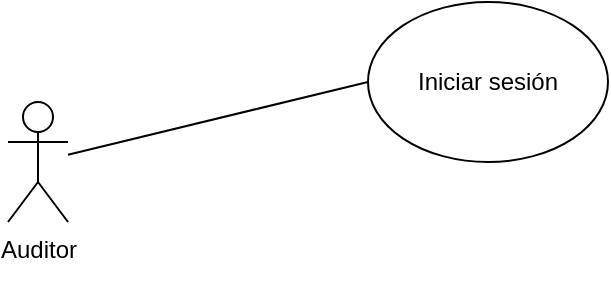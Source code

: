 <mxfile version="14.6.6" type="github">
  <diagram id="iUYh6S3RtDVZ5PyIDheF" name="Page-1">
    <mxGraphModel dx="1038" dy="547" grid="1" gridSize="10" guides="1" tooltips="1" connect="1" arrows="1" fold="1" page="1" pageScale="1" pageWidth="1000" pageHeight="1169" math="0" shadow="0">
      <root>
        <mxCell id="0" />
        <mxCell id="1" parent="0" />
        <mxCell id="pWuJ-d0qpCr-HyZSL40h-1" value="&lt;div&gt;Auditor&lt;/div&gt;&lt;div&gt;&lt;br&gt;&lt;/div&gt;" style="shape=umlActor;verticalLabelPosition=bottom;verticalAlign=top;html=1;outlineConnect=0;" vertex="1" parent="1">
          <mxGeometry x="250" y="140" width="30" height="60" as="geometry" />
        </mxCell>
        <mxCell id="pWuJ-d0qpCr-HyZSL40h-3" value="Iniciar sesión" style="ellipse;whiteSpace=wrap;html=1;" vertex="1" parent="1">
          <mxGeometry x="430" y="90" width="120" height="80" as="geometry" />
        </mxCell>
        <mxCell id="pWuJ-d0qpCr-HyZSL40h-5" value="" style="endArrow=none;html=1;entryX=0;entryY=0.5;entryDx=0;entryDy=0;" edge="1" parent="1" source="pWuJ-d0qpCr-HyZSL40h-1" target="pWuJ-d0qpCr-HyZSL40h-3">
          <mxGeometry width="50" height="50" relative="1" as="geometry">
            <mxPoint x="470" y="310" as="sourcePoint" />
            <mxPoint x="520" y="260" as="targetPoint" />
            <Array as="points" />
          </mxGeometry>
        </mxCell>
      </root>
    </mxGraphModel>
  </diagram>
</mxfile>
